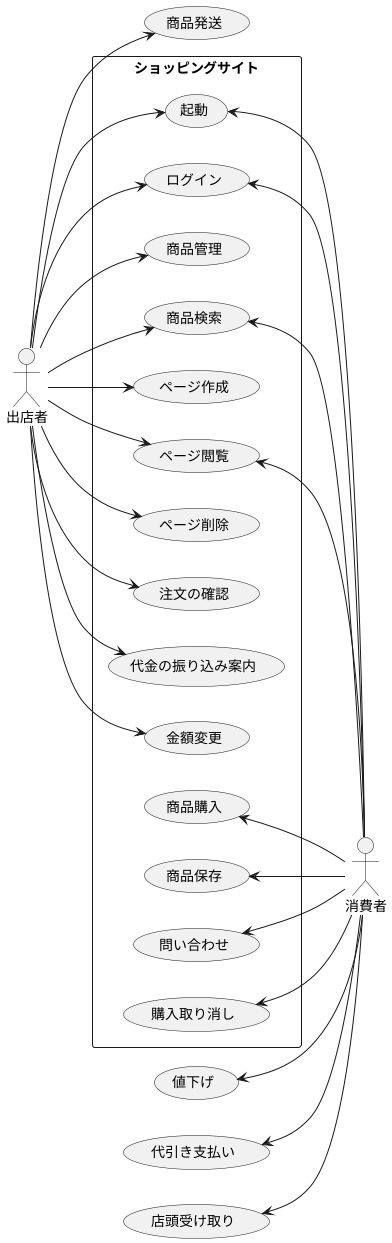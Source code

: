 @startuml
left to right direction
actor 出店者
actor 消費者
rectangle ショッピングサイト{
	出店者 --> (起動)
	出店者 --> (ログイン)
	出店者 --> (商品管理)
	出店者 --> (商品検索)
	出店者 --> (ページ作成)
	出店者 --> (ページ閲覧)
	出店者 --> (ページ削除)
	出店者 --> (注文の確認)
	出店者 --> (代金の振り込み案内)
	出店者 --> (金額変更)
	(起動) <-- 消費者
	(ログイン) <-- 消費者
	(商品検索) <-- 消費者
	(ページ閲覧) <-- 消費者
	(商品購入) <-- 消費者
	(商品保存) <-- 消費者
	(問い合わせ) <-- 消費者
	(購入取り消し) <-- 消費者
}
	出店者 --> (商品発送)
	(値下げ)<-- 消費者
	(代引き支払い) <-- 消費者
	(店頭受け取り) <-- 消費者
@enduml